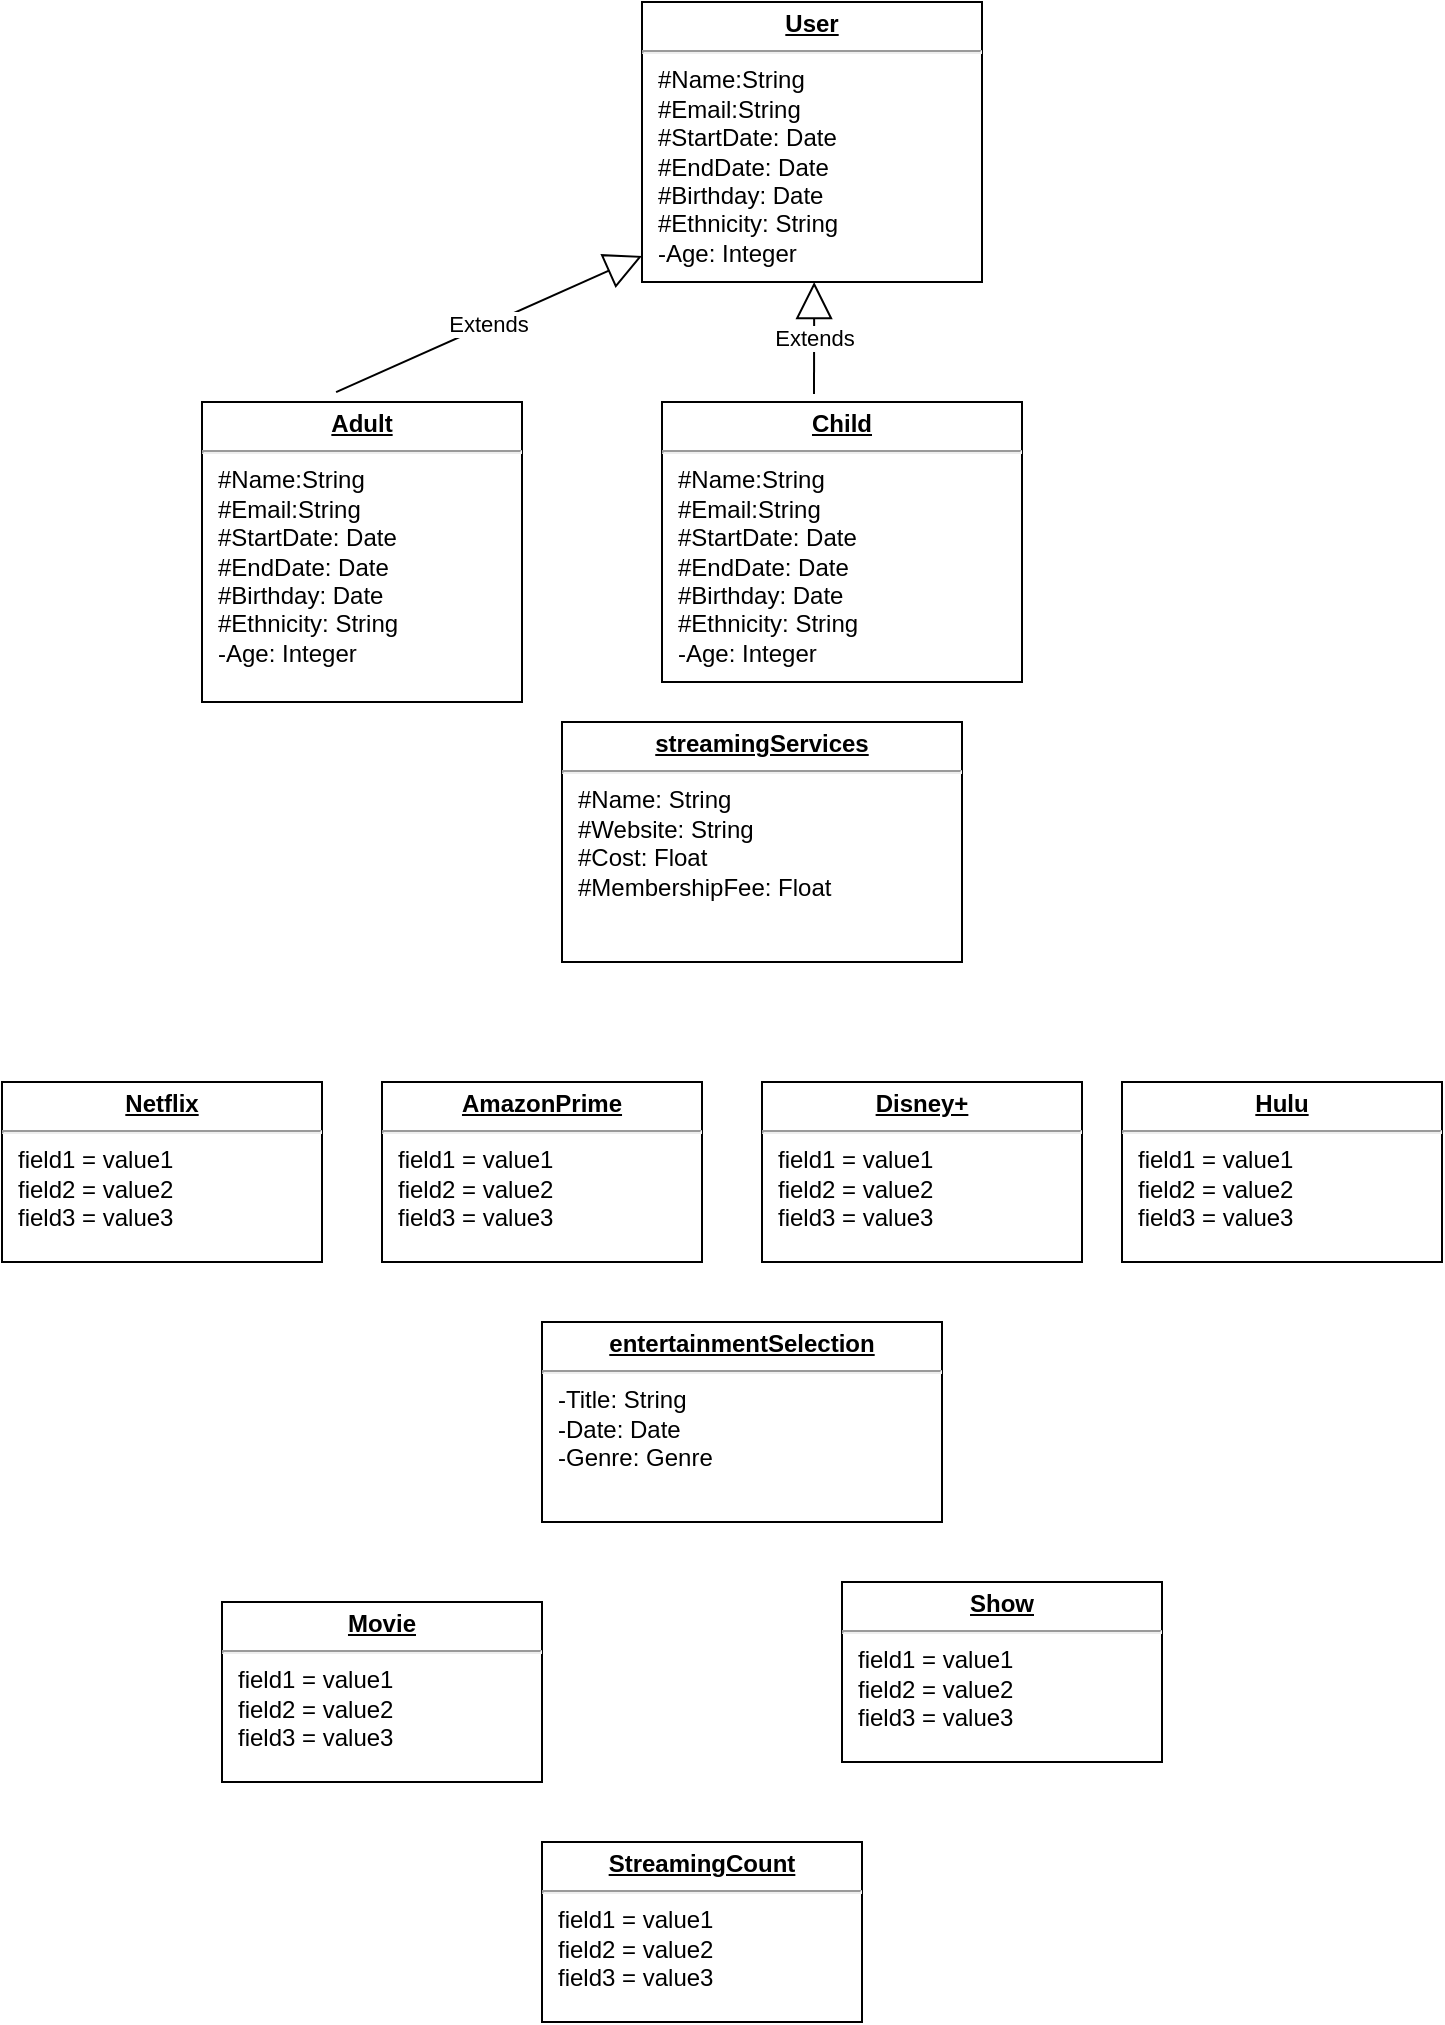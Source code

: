 <mxfile version="14.2.9" type="github">
  <diagram id="7y4Bm_Csqy858rbeXeka" name="Page-1">
    <mxGraphModel dx="1422" dy="882" grid="1" gridSize="10" guides="1" tooltips="1" connect="1" arrows="1" fold="1" page="1" pageScale="1" pageWidth="850" pageHeight="1100" math="0" shadow="0">
      <root>
        <mxCell id="0" />
        <mxCell id="1" parent="0" />
        <mxCell id="7rUCfdSFTrNGHXz4k6Ym-6" value="&lt;p style=&quot;margin: 0px ; margin-top: 4px ; text-align: center ; text-decoration: underline&quot;&gt;&lt;b&gt;User&lt;/b&gt;&lt;/p&gt;&lt;hr&gt;&lt;p style=&quot;margin: 0px ; margin-left: 8px&quot;&gt;#Name:String&lt;br&gt;#Email:String&lt;br&gt;#StartDate: Date&lt;/p&gt;&lt;p style=&quot;margin: 0px ; margin-left: 8px&quot;&gt;#EndDate: Date&lt;/p&gt;&lt;p style=&quot;margin: 0px ; margin-left: 8px&quot;&gt;#Birthday: Date&lt;/p&gt;&lt;p style=&quot;margin: 0px ; margin-left: 8px&quot;&gt;#Ethnicity: String&lt;/p&gt;&lt;p style=&quot;margin: 0px ; margin-left: 8px&quot;&gt;-Age: Integer&lt;/p&gt;" style="verticalAlign=top;align=left;overflow=fill;fontSize=12;fontFamily=Helvetica;html=1;" parent="1" vertex="1">
          <mxGeometry x="350" y="30" width="170" height="140" as="geometry" />
        </mxCell>
        <mxCell id="7rUCfdSFTrNGHXz4k6Ym-7" value="&lt;p style=&quot;margin: 0px ; margin-top: 4px ; text-align: center ; text-decoration: underline&quot;&gt;&lt;b&gt;streamingServices&lt;/b&gt;&lt;/p&gt;&lt;hr&gt;&lt;p style=&quot;margin: 0px ; margin-left: 8px&quot;&gt;#Name: String&lt;br&gt;#Website: String&lt;br&gt;#Cost: Float&lt;/p&gt;&lt;p style=&quot;margin: 0px ; margin-left: 8px&quot;&gt;#MembershipFee: Float&lt;/p&gt;&lt;p style=&quot;margin: 0px ; margin-left: 8px&quot;&gt;&lt;br&gt;&lt;/p&gt;" style="verticalAlign=top;align=left;overflow=fill;fontSize=12;fontFamily=Helvetica;html=1;" parent="1" vertex="1">
          <mxGeometry x="310" y="390" width="200" height="120" as="geometry" />
        </mxCell>
        <mxCell id="7rUCfdSFTrNGHXz4k6Ym-8" value="&lt;p style=&quot;margin: 0px ; margin-top: 4px ; text-align: center ; text-decoration: underline&quot;&gt;&lt;b&gt;entertainmentSelection&lt;/b&gt;&lt;/p&gt;&lt;hr&gt;&lt;p style=&quot;margin: 0px ; margin-left: 8px&quot;&gt;-Title: String&lt;br&gt;-Date: Date&lt;br&gt;-Genre: Genre&lt;/p&gt;&lt;p style=&quot;margin: 0px ; margin-left: 8px&quot;&gt;&lt;br&gt;&lt;/p&gt;" style="verticalAlign=top;align=left;overflow=fill;fontSize=12;fontFamily=Helvetica;html=1;" parent="1" vertex="1">
          <mxGeometry x="300" y="690" width="200" height="100" as="geometry" />
        </mxCell>
        <mxCell id="LzFqOQcsnpzUKHTWnqlH-1" value="&lt;p style=&quot;margin: 0px ; margin-top: 4px ; text-align: center ; text-decoration: underline&quot;&gt;&lt;b&gt;Adult&lt;/b&gt;&lt;/p&gt;&lt;hr&gt;&lt;p style=&quot;margin: 0px 0px 0px 8px&quot;&gt;#Name:String&lt;br&gt;#Email:String&lt;br&gt;#StartDate: Date&lt;/p&gt;&lt;p style=&quot;margin: 0px 0px 0px 8px&quot;&gt;#EndDate: Date&lt;/p&gt;&lt;p style=&quot;margin: 0px 0px 0px 8px&quot;&gt;#Birthday: Date&lt;/p&gt;&lt;p style=&quot;margin: 0px 0px 0px 8px&quot;&gt;#Ethnicity: String&lt;/p&gt;&lt;p style=&quot;margin: 0px 0px 0px 8px&quot;&gt;-Age: Integer&lt;/p&gt;" style="verticalAlign=top;align=left;overflow=fill;fontSize=12;fontFamily=Helvetica;html=1;" vertex="1" parent="1">
          <mxGeometry x="130" y="230" width="160" height="150" as="geometry" />
        </mxCell>
        <mxCell id="LzFqOQcsnpzUKHTWnqlH-2" value="&lt;p style=&quot;margin: 0px ; margin-top: 4px ; text-align: center ; text-decoration: underline&quot;&gt;&lt;b&gt;Child&lt;/b&gt;&lt;/p&gt;&lt;hr&gt;&lt;p style=&quot;margin: 0px 0px 0px 8px&quot;&gt;#Name:String&lt;br&gt;#Email:String&lt;br&gt;#StartDate: Date&lt;/p&gt;&lt;p style=&quot;margin: 0px 0px 0px 8px&quot;&gt;#EndDate: Date&lt;/p&gt;&lt;p style=&quot;margin: 0px 0px 0px 8px&quot;&gt;#Birthday: Date&lt;/p&gt;&lt;p style=&quot;margin: 0px 0px 0px 8px&quot;&gt;#Ethnicity: String&lt;/p&gt;&lt;p style=&quot;margin: 0px 0px 0px 8px&quot;&gt;-Age: Integer&lt;/p&gt;" style="verticalAlign=top;align=left;overflow=fill;fontSize=12;fontFamily=Helvetica;html=1;" vertex="1" parent="1">
          <mxGeometry x="360" y="230" width="180" height="140" as="geometry" />
        </mxCell>
        <mxCell id="LzFqOQcsnpzUKHTWnqlH-4" value="&lt;p style=&quot;margin: 0px ; margin-top: 4px ; text-align: center ; text-decoration: underline&quot;&gt;&lt;b&gt;Netflix&lt;/b&gt;&lt;/p&gt;&lt;hr&gt;&lt;p style=&quot;margin: 0px ; margin-left: 8px&quot;&gt;field1 = value1&lt;br&gt;field2 = value2&lt;br&gt;field3 = value3&lt;/p&gt;" style="verticalAlign=top;align=left;overflow=fill;fontSize=12;fontFamily=Helvetica;html=1;" vertex="1" parent="1">
          <mxGeometry x="30" y="570" width="160" height="90" as="geometry" />
        </mxCell>
        <mxCell id="LzFqOQcsnpzUKHTWnqlH-5" value="&lt;p style=&quot;margin: 0px ; margin-top: 4px ; text-align: center ; text-decoration: underline&quot;&gt;&lt;b&gt;AmazonPrime&lt;/b&gt;&lt;/p&gt;&lt;hr&gt;&lt;p style=&quot;margin: 0px ; margin-left: 8px&quot;&gt;field1 = value1&lt;br&gt;field2 = value2&lt;br&gt;field3 = value3&lt;/p&gt;" style="verticalAlign=top;align=left;overflow=fill;fontSize=12;fontFamily=Helvetica;html=1;" vertex="1" parent="1">
          <mxGeometry x="220" y="570" width="160" height="90" as="geometry" />
        </mxCell>
        <mxCell id="LzFqOQcsnpzUKHTWnqlH-6" value="&lt;p style=&quot;margin: 0px ; margin-top: 4px ; text-align: center ; text-decoration: underline&quot;&gt;&lt;b&gt;Disney+&lt;/b&gt;&lt;/p&gt;&lt;hr&gt;&lt;p style=&quot;margin: 0px ; margin-left: 8px&quot;&gt;field1 = value1&lt;br&gt;field2 = value2&lt;br&gt;field3 = value3&lt;/p&gt;" style="verticalAlign=top;align=left;overflow=fill;fontSize=12;fontFamily=Helvetica;html=1;" vertex="1" parent="1">
          <mxGeometry x="410" y="570" width="160" height="90" as="geometry" />
        </mxCell>
        <mxCell id="LzFqOQcsnpzUKHTWnqlH-7" value="&lt;p style=&quot;margin: 0px ; margin-top: 4px ; text-align: center ; text-decoration: underline&quot;&gt;&lt;b&gt;Hulu&lt;/b&gt;&lt;/p&gt;&lt;hr&gt;&lt;p style=&quot;margin: 0px ; margin-left: 8px&quot;&gt;field1 = value1&lt;br&gt;field2 = value2&lt;br&gt;field3 = value3&lt;/p&gt;" style="verticalAlign=top;align=left;overflow=fill;fontSize=12;fontFamily=Helvetica;html=1;" vertex="1" parent="1">
          <mxGeometry x="590" y="570" width="160" height="90" as="geometry" />
        </mxCell>
        <mxCell id="LzFqOQcsnpzUKHTWnqlH-12" value="Extends" style="endArrow=block;endSize=16;endFill=0;html=1;exitX=0.419;exitY=-0.033;exitDx=0;exitDy=0;exitPerimeter=0;entryX=0;entryY=0.907;entryDx=0;entryDy=0;entryPerimeter=0;" edge="1" parent="1" source="LzFqOQcsnpzUKHTWnqlH-1" target="7rUCfdSFTrNGHXz4k6Ym-6">
          <mxGeometry width="160" relative="1" as="geometry">
            <mxPoint x="200" y="150" as="sourcePoint" />
            <mxPoint x="360" y="150" as="targetPoint" />
          </mxGeometry>
        </mxCell>
        <mxCell id="LzFqOQcsnpzUKHTWnqlH-13" value="Extends" style="endArrow=block;endSize=16;endFill=0;html=1;entryX=0.424;entryY=1;entryDx=0;entryDy=0;entryPerimeter=0;" edge="1" parent="1">
          <mxGeometry width="160" relative="1" as="geometry">
            <mxPoint x="436" y="226" as="sourcePoint" />
            <mxPoint x="436.08" y="170" as="targetPoint" />
          </mxGeometry>
        </mxCell>
        <mxCell id="LzFqOQcsnpzUKHTWnqlH-17" value="&lt;p style=&quot;margin: 0px ; margin-top: 4px ; text-align: center ; text-decoration: underline&quot;&gt;&lt;b&gt;Movie&lt;/b&gt;&lt;/p&gt;&lt;hr&gt;&lt;p style=&quot;margin: 0px ; margin-left: 8px&quot;&gt;field1 = value1&lt;br&gt;field2 = value2&lt;br&gt;field3 = value3&lt;/p&gt;" style="verticalAlign=top;align=left;overflow=fill;fontSize=12;fontFamily=Helvetica;html=1;" vertex="1" parent="1">
          <mxGeometry x="140" y="830" width="160" height="90" as="geometry" />
        </mxCell>
        <mxCell id="LzFqOQcsnpzUKHTWnqlH-18" value="&lt;p style=&quot;margin: 0px ; margin-top: 4px ; text-align: center ; text-decoration: underline&quot;&gt;&lt;b&gt;Show&lt;/b&gt;&lt;/p&gt;&lt;hr&gt;&lt;p style=&quot;margin: 0px ; margin-left: 8px&quot;&gt;field1 = value1&lt;br&gt;field2 = value2&lt;br&gt;field3 = value3&lt;/p&gt;" style="verticalAlign=top;align=left;overflow=fill;fontSize=12;fontFamily=Helvetica;html=1;" vertex="1" parent="1">
          <mxGeometry x="450" y="820" width="160" height="90" as="geometry" />
        </mxCell>
        <mxCell id="LzFqOQcsnpzUKHTWnqlH-19" value="&lt;p style=&quot;margin: 0px ; margin-top: 4px ; text-align: center ; text-decoration: underline&quot;&gt;&lt;b&gt;StreamingCount&lt;/b&gt;&lt;/p&gt;&lt;hr&gt;&lt;p style=&quot;margin: 0px ; margin-left: 8px&quot;&gt;field1 = value1&lt;br&gt;field2 = value2&lt;br&gt;field3 = value3&lt;/p&gt;" style="verticalAlign=top;align=left;overflow=fill;fontSize=12;fontFamily=Helvetica;html=1;" vertex="1" parent="1">
          <mxGeometry x="300" y="950" width="160" height="90" as="geometry" />
        </mxCell>
      </root>
    </mxGraphModel>
  </diagram>
</mxfile>
